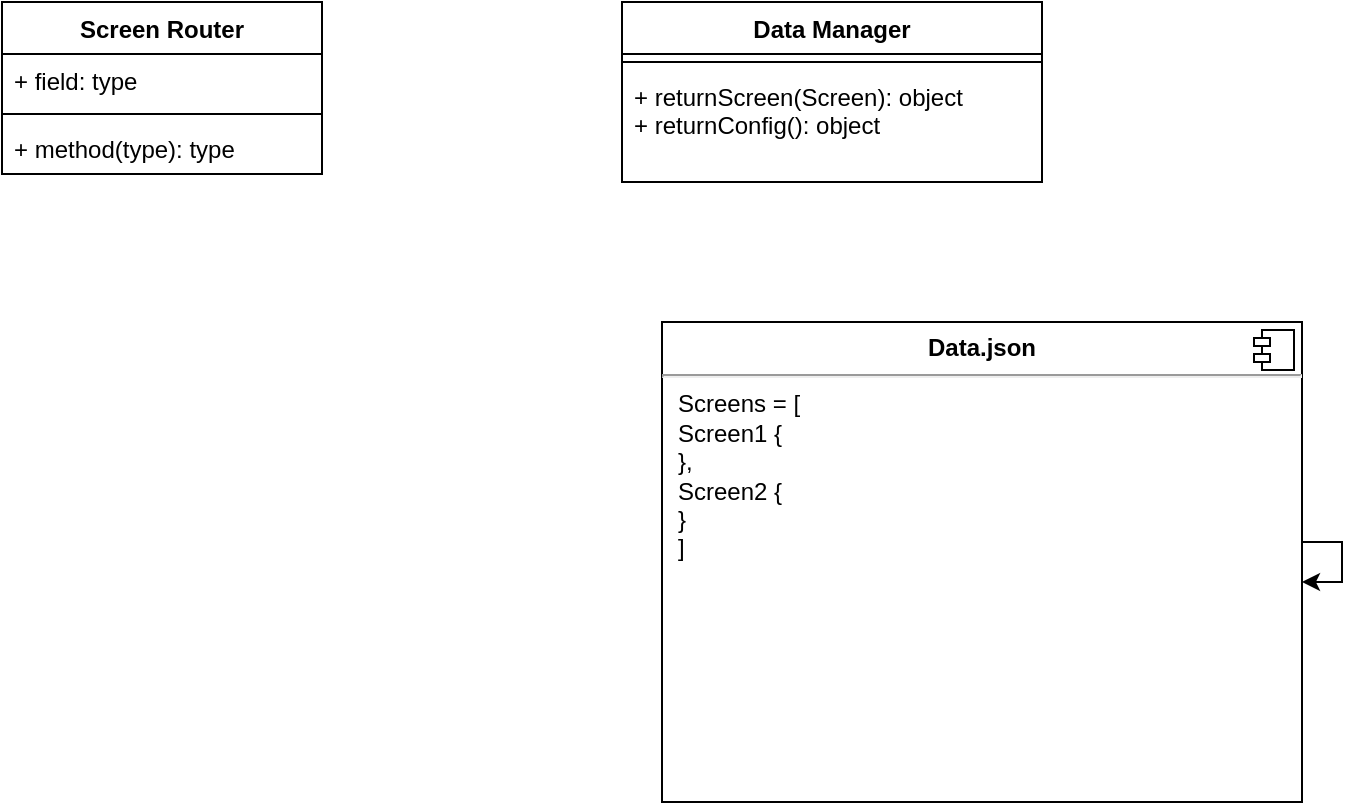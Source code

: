 <mxfile version="12.6.7" type="device"><diagram id="C5RBs43oDa-KdzZeNtuy" name="Page-1"><mxGraphModel dx="1422" dy="812" grid="1" gridSize="10" guides="1" tooltips="1" connect="1" arrows="1" fold="1" page="1" pageScale="1" pageWidth="827" pageHeight="1169" math="0" shadow="0"><root><mxCell id="WIyWlLk6GJQsqaUBKTNV-0"/><mxCell id="WIyWlLk6GJQsqaUBKTNV-1" parent="WIyWlLk6GJQsqaUBKTNV-0"/><mxCell id="02tdiY4lnOx8YX2iMgo0-0" value="Screen Router" style="swimlane;fontStyle=1;align=center;verticalAlign=top;childLayout=stackLayout;horizontal=1;startSize=26;horizontalStack=0;resizeParent=1;resizeParentMax=0;resizeLast=0;collapsible=1;marginBottom=0;" vertex="1" parent="WIyWlLk6GJQsqaUBKTNV-1"><mxGeometry x="110" y="130" width="160" height="86" as="geometry"/></mxCell><mxCell id="02tdiY4lnOx8YX2iMgo0-1" value="+ field: type" style="text;strokeColor=none;fillColor=none;align=left;verticalAlign=top;spacingLeft=4;spacingRight=4;overflow=hidden;rotatable=0;points=[[0,0.5],[1,0.5]];portConstraint=eastwest;" vertex="1" parent="02tdiY4lnOx8YX2iMgo0-0"><mxGeometry y="26" width="160" height="26" as="geometry"/></mxCell><mxCell id="02tdiY4lnOx8YX2iMgo0-2" value="" style="line;strokeWidth=1;fillColor=none;align=left;verticalAlign=middle;spacingTop=-1;spacingLeft=3;spacingRight=3;rotatable=0;labelPosition=right;points=[];portConstraint=eastwest;" vertex="1" parent="02tdiY4lnOx8YX2iMgo0-0"><mxGeometry y="52" width="160" height="8" as="geometry"/></mxCell><mxCell id="02tdiY4lnOx8YX2iMgo0-3" value="+ method(type): type" style="text;strokeColor=none;fillColor=none;align=left;verticalAlign=top;spacingLeft=4;spacingRight=4;overflow=hidden;rotatable=0;points=[[0,0.5],[1,0.5]];portConstraint=eastwest;" vertex="1" parent="02tdiY4lnOx8YX2iMgo0-0"><mxGeometry y="60" width="160" height="26" as="geometry"/></mxCell><mxCell id="02tdiY4lnOx8YX2iMgo0-4" value="Data Manager" style="swimlane;fontStyle=1;align=center;verticalAlign=top;childLayout=stackLayout;horizontal=1;startSize=26;horizontalStack=0;resizeParent=1;resizeParentMax=0;resizeLast=0;collapsible=1;marginBottom=0;" vertex="1" parent="WIyWlLk6GJQsqaUBKTNV-1"><mxGeometry x="420" y="130" width="210" height="90" as="geometry"/></mxCell><mxCell id="02tdiY4lnOx8YX2iMgo0-6" value="" style="line;strokeWidth=1;fillColor=none;align=left;verticalAlign=middle;spacingTop=-1;spacingLeft=3;spacingRight=3;rotatable=0;labelPosition=right;points=[];portConstraint=eastwest;" vertex="1" parent="02tdiY4lnOx8YX2iMgo0-4"><mxGeometry y="26" width="210" height="8" as="geometry"/></mxCell><mxCell id="02tdiY4lnOx8YX2iMgo0-7" value="+ returnScreen(Screen): object&#xA;+ returnConfig(): object&#xA;" style="text;strokeColor=none;fillColor=none;align=left;verticalAlign=top;spacingLeft=4;spacingRight=4;overflow=hidden;rotatable=0;points=[[0,0.5],[1,0.5]];portConstraint=eastwest;" vertex="1" parent="02tdiY4lnOx8YX2iMgo0-4"><mxGeometry y="34" width="210" height="56" as="geometry"/></mxCell><mxCell id="02tdiY4lnOx8YX2iMgo0-8" value="&lt;p style=&quot;margin: 0px ; margin-top: 6px ; text-align: center&quot;&gt;&lt;b&gt;Data.json&lt;/b&gt;&lt;/p&gt;&lt;hr&gt;&lt;p style=&quot;margin: 0px ; margin-left: 8px&quot;&gt;Screens = [&lt;/p&gt;&lt;p style=&quot;margin: 0px ; margin-left: 8px&quot;&gt;Screen1 {&lt;/p&gt;&lt;p style=&quot;margin: 0px ; margin-left: 8px&quot;&gt;},&lt;/p&gt;&lt;p style=&quot;margin: 0px ; margin-left: 8px&quot;&gt;Screen2 {&lt;/p&gt;&lt;p style=&quot;margin: 0px ; margin-left: 8px&quot;&gt;}&lt;br&gt;&lt;/p&gt;&lt;p style=&quot;margin: 0px ; margin-left: 8px&quot;&gt;]&lt;br&gt;&lt;br&gt;&lt;/p&gt;" style="align=left;overflow=fill;html=1;" vertex="1" parent="WIyWlLk6GJQsqaUBKTNV-1"><mxGeometry x="440" y="290" width="320" height="240" as="geometry"/></mxCell><mxCell id="02tdiY4lnOx8YX2iMgo0-9" value="" style="shape=component;jettyWidth=8;jettyHeight=4;" vertex="1" parent="02tdiY4lnOx8YX2iMgo0-8"><mxGeometry x="1" width="20" height="20" relative="1" as="geometry"><mxPoint x="-24" y="4" as="offset"/></mxGeometry></mxCell><mxCell id="02tdiY4lnOx8YX2iMgo0-10" style="edgeStyle=orthogonalEdgeStyle;rounded=0;orthogonalLoop=1;jettySize=auto;html=1;" edge="1" parent="WIyWlLk6GJQsqaUBKTNV-1" source="02tdiY4lnOx8YX2iMgo0-8" target="02tdiY4lnOx8YX2iMgo0-8"><mxGeometry relative="1" as="geometry"/></mxCell></root></mxGraphModel></diagram></mxfile>